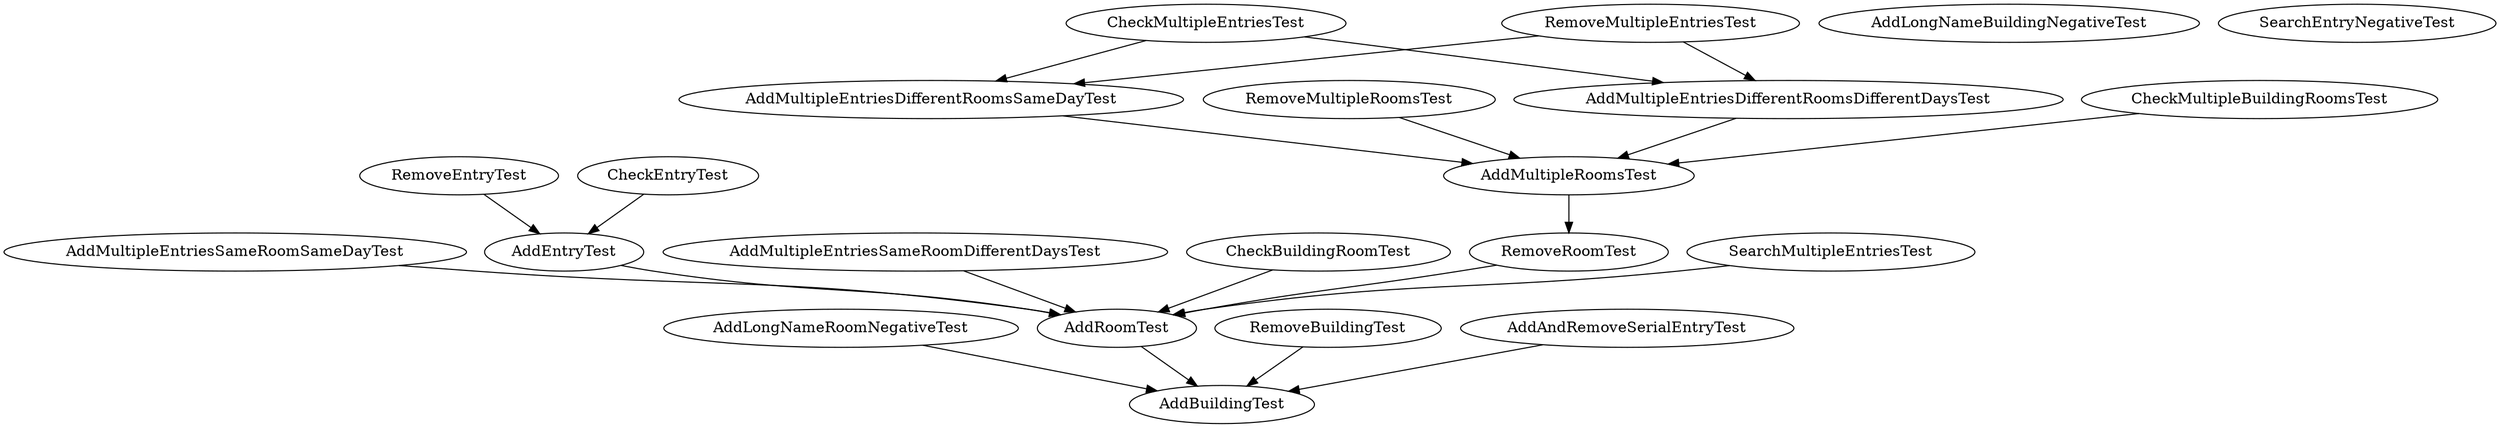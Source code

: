 digraph G {
    AddMultipleEntriesSameRoomSameDayTest;
    AddEntryTest;
    CheckEntryTest;
    AddBuildingTest;
    AddMultipleRoomsTest;
    CheckMultipleEntriesTest;
    AddLongNameBuildingNegativeTest;
    SearchEntryNegativeTest;
    AddMultipleEntriesDifferentRoomsSameDayTest;
    AddLongNameRoomNegativeTest;
    AddMultipleEntriesSameRoomDifferentDaysTest;
    AddRoomTest;
    RemoveBuildingTest;
    AddAndRemoveSerialEntryTest;
    CheckBuildingRoomTest;
    RemoveMultipleRoomsTest;
    RemoveMultipleEntriesTest;
    AddMultipleEntriesDifferentRoomsDifferentDaysTest;
    CheckMultipleBuildingRoomsTest;
    RemoveRoomTest;
    RemoveEntryTest;
    SearchMultipleEntriesTest;
    AddMultipleEntriesSameRoomSameDayTest -> AddRoomTest;
    AddEntryTest -> AddRoomTest;
    CheckEntryTest -> AddEntryTest;
    AddMultipleRoomsTest -> RemoveRoomTest;
    CheckMultipleEntriesTest -> AddMultipleEntriesDifferentRoomsDifferentDaysTest;
    CheckMultipleEntriesTest -> AddMultipleEntriesDifferentRoomsSameDayTest;
    AddMultipleEntriesDifferentRoomsSameDayTest -> AddMultipleRoomsTest;
    AddLongNameRoomNegativeTest -> AddBuildingTest;
    AddMultipleEntriesSameRoomDifferentDaysTest -> AddRoomTest;
    AddRoomTest -> AddBuildingTest;
    RemoveBuildingTest -> AddBuildingTest;
    AddAndRemoveSerialEntryTest -> AddBuildingTest;
    CheckBuildingRoomTest -> AddRoomTest;
    RemoveMultipleRoomsTest -> AddMultipleRoomsTest;
    RemoveMultipleEntriesTest -> AddMultipleEntriesDifferentRoomsDifferentDaysTest;
    RemoveMultipleEntriesTest -> AddMultipleEntriesDifferentRoomsSameDayTest;
    AddMultipleEntriesDifferentRoomsDifferentDaysTest -> AddMultipleRoomsTest;
    CheckMultipleBuildingRoomsTest -> AddMultipleRoomsTest;
    RemoveRoomTest -> AddRoomTest;
    RemoveEntryTest -> AddEntryTest;
    SearchMultipleEntriesTest -> AddRoomTest;
}
